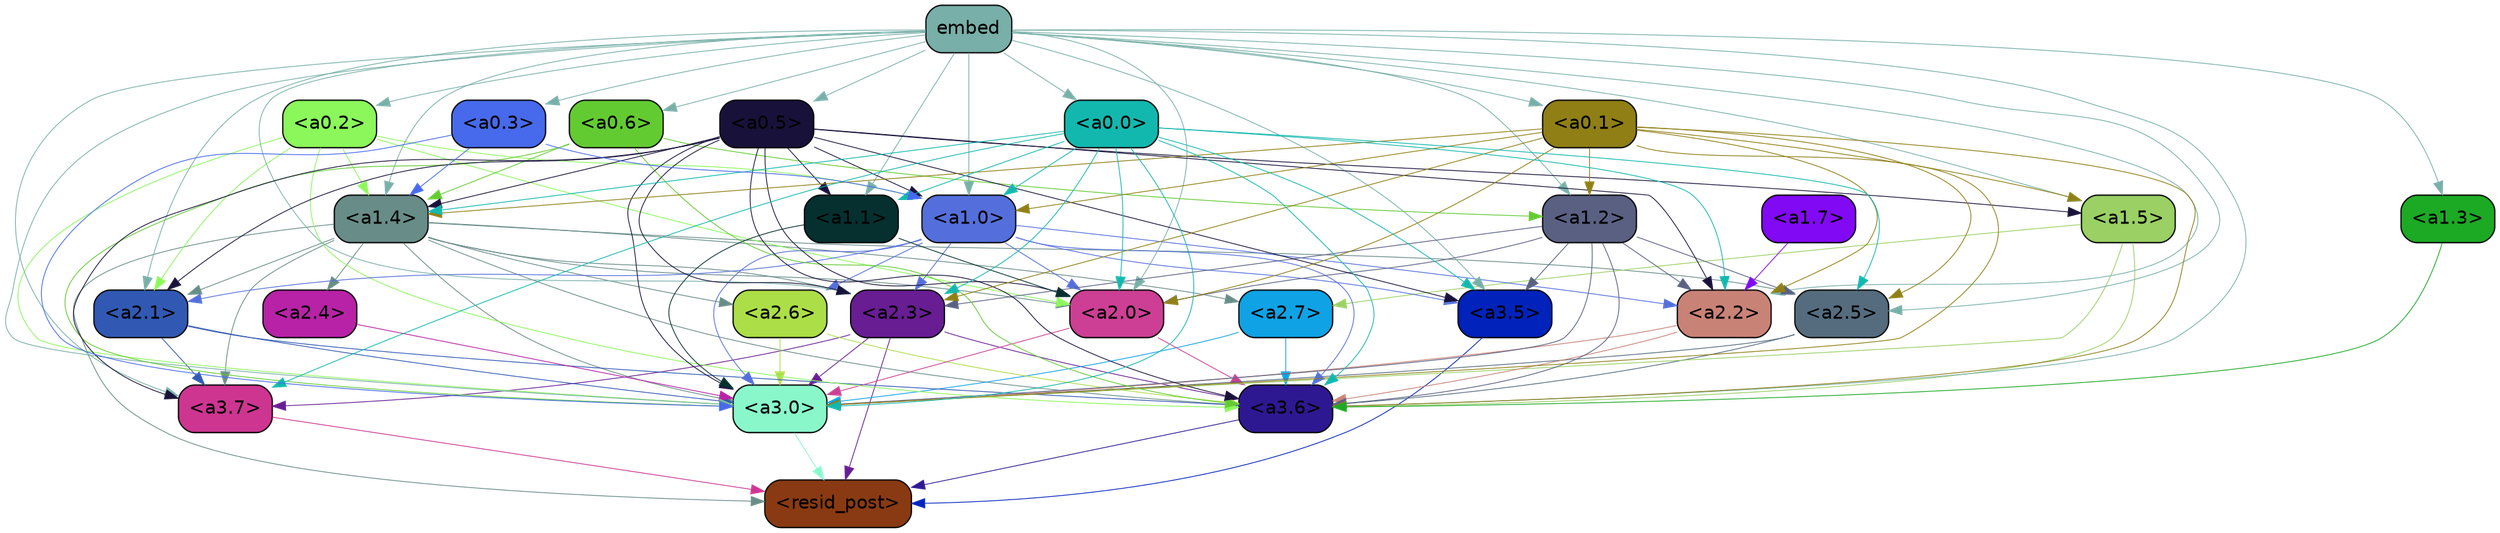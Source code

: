 strict digraph "" {
	graph [bgcolor=transparent,
		layout=dot,
		overlap=false,
		splines=true
	];
	"<a3.7>"	[color=black,
		fillcolor="#cd3591",
		fontname=Helvetica,
		shape=box,
		style="filled, rounded"];
	"<resid_post>"	[color=black,
		fillcolor="#893a12",
		fontname=Helvetica,
		shape=box,
		style="filled, rounded"];
	"<a3.7>" -> "<resid_post>"	[color="#cd3591",
		penwidth=0.6];
	"<a3.6>"	[color=black,
		fillcolor="#2e1891",
		fontname=Helvetica,
		shape=box,
		style="filled, rounded"];
	"<a3.6>" -> "<resid_post>"	[color="#2e1891",
		penwidth=0.6];
	"<a3.5>"	[color=black,
		fillcolor="#0122bb",
		fontname=Helvetica,
		shape=box,
		style="filled, rounded"];
	"<a3.5>" -> "<resid_post>"	[color="#0122bb",
		penwidth=0.6];
	"<a3.0>"	[color=black,
		fillcolor="#8af7cb",
		fontname=Helvetica,
		shape=box,
		style="filled, rounded"];
	"<a3.0>" -> "<resid_post>"	[color="#8af7cb",
		penwidth=0.6];
	"<a2.3>"	[color=black,
		fillcolor="#681d93",
		fontname=Helvetica,
		shape=box,
		style="filled, rounded"];
	"<a2.3>" -> "<a3.7>"	[color="#681d93",
		penwidth=0.6];
	"<a2.3>" -> "<resid_post>"	[color="#681d93",
		penwidth=0.6];
	"<a2.3>" -> "<a3.6>"	[color="#681d93",
		penwidth=0.6];
	"<a2.3>" -> "<a3.0>"	[color="#681d93",
		penwidth=0.6];
	"<a1.4>"	[color=black,
		fillcolor="#688c87",
		fontname=Helvetica,
		shape=box,
		style="filled, rounded"];
	"<a1.4>" -> "<a3.7>"	[color="#688c87",
		penwidth=0.6];
	"<a1.4>" -> "<resid_post>"	[color="#688c87",
		penwidth=0.6];
	"<a1.4>" -> "<a3.6>"	[color="#688c87",
		penwidth=0.6];
	"<a1.4>" -> "<a3.0>"	[color="#688c87",
		penwidth=0.6];
	"<a1.4>" -> "<a2.3>"	[color="#688c87",
		penwidth=0.6];
	"<a2.7>"	[color=black,
		fillcolor="#0fa2e5",
		fontname=Helvetica,
		shape=box,
		style="filled, rounded"];
	"<a1.4>" -> "<a2.7>"	[color="#688c87",
		penwidth=0.6];
	"<a2.6>"	[color=black,
		fillcolor="#acde47",
		fontname=Helvetica,
		shape=box,
		style="filled, rounded"];
	"<a1.4>" -> "<a2.6>"	[color="#688c87",
		penwidth=0.6];
	"<a2.1>"	[color=black,
		fillcolor="#3159b3",
		fontname=Helvetica,
		shape=box,
		style="filled, rounded"];
	"<a1.4>" -> "<a2.1>"	[color="#688c87",
		penwidth=0.6];
	"<a2.0>"	[color=black,
		fillcolor="#cc3f94",
		fontname=Helvetica,
		shape=box,
		style="filled, rounded"];
	"<a1.4>" -> "<a2.0>"	[color="#688c87",
		penwidth=0.6];
	"<a2.5>"	[color=black,
		fillcolor="#556c7e",
		fontname=Helvetica,
		shape=box,
		style="filled, rounded"];
	"<a1.4>" -> "<a2.5>"	[color="#688c87",
		penwidth=0.6];
	"<a2.4>"	[color=black,
		fillcolor="#b822a6",
		fontname=Helvetica,
		shape=box,
		style="filled, rounded"];
	"<a1.4>" -> "<a2.4>"	[color="#688c87",
		penwidth=0.6];
	"<a2.7>" -> "<a3.6>"	[color="#0fa2e5",
		penwidth=0.6];
	"<a2.7>" -> "<a3.0>"	[color="#0fa2e5",
		penwidth=0.6];
	"<a2.6>" -> "<a3.6>"	[color="#acde47",
		penwidth=0.6];
	"<a2.6>" -> "<a3.0>"	[color="#acde47",
		penwidth=0.6];
	"<a2.1>" -> "<a3.7>"	[color="#3159b3",
		penwidth=0.6];
	"<a2.1>" -> "<a3.6>"	[color="#3159b3",
		penwidth=0.6];
	"<a2.1>" -> "<a3.0>"	[color="#3159b3",
		penwidth=0.6];
	"<a2.0>" -> "<a3.6>"	[color="#cc3f94",
		penwidth=0.6];
	"<a2.0>" -> "<a3.0>"	[color="#cc3f94",
		penwidth=0.6];
	"<a1.5>"	[color=black,
		fillcolor="#9ad064",
		fontname=Helvetica,
		shape=box,
		style="filled, rounded"];
	"<a1.5>" -> "<a3.6>"	[color="#9ad064",
		penwidth=0.6];
	"<a1.5>" -> "<a3.0>"	[color="#9ad064",
		penwidth=0.6];
	"<a1.5>" -> "<a2.7>"	[color="#9ad064",
		penwidth=0.6];
	"<a2.5>" -> "<a3.6>"	[color="#556c7e",
		penwidth=0.6];
	"<a2.5>" -> "<a3.0>"	[color="#556c7e",
		penwidth=0.6];
	"<a2.4>" -> "<a3.0>"	[color="#b822a6",
		penwidth=0.6];
	"<a0.2>"	[color=black,
		fillcolor="#8bf75a",
		fontname=Helvetica,
		shape=box,
		style="filled, rounded"];
	"<a0.2>" -> "<a3.6>"	[color="#8bf75a",
		penwidth=0.6];
	"<a0.2>" -> "<a3.0>"	[color="#8bf75a",
		penwidth=0.6];
	"<a0.2>" -> "<a1.4>"	[color="#8bf75a",
		penwidth=0.6];
	"<a0.2>" -> "<a2.1>"	[color="#8bf75a",
		penwidth=0.6];
	"<a0.2>" -> "<a2.0>"	[color="#8bf75a",
		penwidth=0.6];
	"<a1.0>"	[color=black,
		fillcolor="#546fdb",
		fontname=Helvetica,
		shape=box,
		style="filled, rounded"];
	"<a0.2>" -> "<a1.0>"	[color="#8bf75a",
		penwidth=0.6];
	embed	[color=black,
		fillcolor="#78afa8",
		fontname=Helvetica,
		shape=box,
		style="filled, rounded"];
	embed -> "<a3.7>"	[color="#78afa8",
		penwidth=0.6];
	embed -> "<a3.6>"	[color="#78afa8",
		penwidth=0.6];
	embed -> "<a3.5>"	[color="#78afa8",
		penwidth=0.6];
	embed -> "<a3.0>"	[color="#78afa8",
		penwidth=0.6];
	embed -> "<a2.3>"	[color="#78afa8",
		penwidth=0.6];
	embed -> "<a1.4>"	[color="#78afa8",
		penwidth=0.6];
	embed -> "<a2.1>"	[color="#78afa8",
		penwidth=0.6];
	embed -> "<a2.0>"	[color="#78afa8",
		penwidth=0.6];
	embed -> "<a1.5>"	[color="#78afa8",
		penwidth=0.6];
	embed -> "<a2.5>"	[color="#78afa8",
		penwidth=0.6];
	embed -> "<a0.2>"	[color="#78afa8",
		penwidth=0.6];
	"<a2.2>"	[color=black,
		fillcolor="#c98276",
		fontname=Helvetica,
		shape=box,
		style="filled, rounded"];
	embed -> "<a2.2>"	[color="#78afa8",
		penwidth=0.6];
	"<a1.2>"	[color=black,
		fillcolor="#596082",
		fontname=Helvetica,
		shape=box,
		style="filled, rounded"];
	embed -> "<a1.2>"	[color="#78afa8",
		penwidth=0.6];
	embed -> "<a1.0>"	[color="#78afa8",
		penwidth=0.6];
	"<a0.6>"	[color=black,
		fillcolor="#63cb32",
		fontname=Helvetica,
		shape=box,
		style="filled, rounded"];
	embed -> "<a0.6>"	[color="#78afa8",
		penwidth=0.6];
	"<a0.5>"	[color=black,
		fillcolor="#18123a",
		fontname=Helvetica,
		shape=box,
		style="filled, rounded"];
	embed -> "<a0.5>"	[color="#78afa8",
		penwidth=0.6];
	"<a0.1>"	[color=black,
		fillcolor="#8f7f15",
		fontname=Helvetica,
		shape=box,
		style="filled, rounded"];
	embed -> "<a0.1>"	[color="#78afa8",
		penwidth=0.6];
	"<a0.0>"	[color=black,
		fillcolor="#12b8ae",
		fontname=Helvetica,
		shape=box,
		style="filled, rounded"];
	embed -> "<a0.0>"	[color="#78afa8",
		penwidth=0.6];
	"<a1.1>"	[color=black,
		fillcolor="#06302f",
		fontname=Helvetica,
		shape=box,
		style="filled, rounded"];
	embed -> "<a1.1>"	[color="#78afa8",
		penwidth=0.6];
	"<a0.3>"	[color=black,
		fillcolor="#466aeb",
		fontname=Helvetica,
		shape=box,
		style="filled, rounded"];
	embed -> "<a0.3>"	[color="#78afa8",
		penwidth=0.6];
	"<a1.3>"	[color=black,
		fillcolor="#1ca924",
		fontname=Helvetica,
		shape=box,
		style="filled, rounded"];
	embed -> "<a1.3>"	[color="#78afa8",
		penwidth=0.6];
	"<a2.2>" -> "<a3.6>"	[color="#c98276",
		penwidth=0.6];
	"<a2.2>" -> "<a3.0>"	[color="#c98276",
		penwidth=0.6];
	"<a1.2>" -> "<a3.6>"	[color="#596082",
		penwidth=0.6];
	"<a1.2>" -> "<a3.5>"	[color="#596082",
		penwidth=0.6];
	"<a1.2>" -> "<a3.0>"	[color="#596082",
		penwidth=0.6];
	"<a1.2>" -> "<a2.3>"	[color="#596082",
		penwidth=0.6];
	"<a1.2>" -> "<a2.0>"	[color="#596082",
		penwidth=0.6];
	"<a1.2>" -> "<a2.5>"	[color="#596082",
		penwidth=0.6];
	"<a1.2>" -> "<a2.2>"	[color="#596082",
		penwidth=0.6];
	"<a1.0>" -> "<a3.6>"	[color="#546fdb",
		penwidth=0.6];
	"<a1.0>" -> "<a3.5>"	[color="#546fdb",
		penwidth=0.6];
	"<a1.0>" -> "<a3.0>"	[color="#546fdb",
		penwidth=0.6];
	"<a1.0>" -> "<a2.3>"	[color="#546fdb",
		penwidth=0.6];
	"<a1.0>" -> "<a2.6>"	[color="#546fdb",
		penwidth=0.6];
	"<a1.0>" -> "<a2.1>"	[color="#546fdb",
		penwidth=0.6];
	"<a1.0>" -> "<a2.0>"	[color="#546fdb",
		penwidth=0.6];
	"<a1.0>" -> "<a2.2>"	[color="#546fdb",
		penwidth=0.6];
	"<a0.6>" -> "<a3.6>"	[color="#63cb32",
		penwidth=0.6];
	"<a0.6>" -> "<a3.0>"	[color="#63cb32",
		penwidth=0.6];
	"<a0.6>" -> "<a1.4>"	[color="#63cb32",
		penwidth=0.6];
	"<a0.6>" -> "<a1.2>"	[color="#63cb32",
		penwidth=0.6];
	"<a0.5>" -> "<a3.7>"	[color="#18123a",
		penwidth=0.6];
	"<a0.5>" -> "<a3.6>"	[color="#18123a",
		penwidth=0.6];
	"<a0.5>" -> "<a3.5>"	[color="#18123a",
		penwidth=0.6];
	"<a0.5>" -> "<a3.0>"	[color="#18123a",
		penwidth=0.6];
	"<a0.5>" -> "<a2.3>"	[color="#18123a",
		penwidth=0.6];
	"<a0.5>" -> "<a1.4>"	[color="#18123a",
		penwidth=0.6];
	"<a0.5>" -> "<a2.1>"	[color="#18123a",
		penwidth=0.6];
	"<a0.5>" -> "<a2.0>"	[color="#18123a",
		penwidth=0.6];
	"<a0.5>" -> "<a1.5>"	[color="#18123a",
		penwidth=0.6];
	"<a0.5>" -> "<a2.2>"	[color="#18123a",
		penwidth=0.6];
	"<a0.5>" -> "<a1.0>"	[color="#18123a",
		penwidth=0.6];
	"<a0.5>" -> "<a1.1>"	[color="#18123a",
		penwidth=0.6];
	"<a0.1>" -> "<a3.6>"	[color="#8f7f15",
		penwidth=0.6];
	"<a0.1>" -> "<a3.0>"	[color="#8f7f15",
		penwidth=0.6];
	"<a0.1>" -> "<a2.3>"	[color="#8f7f15",
		penwidth=0.6];
	"<a0.1>" -> "<a1.4>"	[color="#8f7f15",
		penwidth=0.6];
	"<a0.1>" -> "<a2.0>"	[color="#8f7f15",
		penwidth=0.6];
	"<a0.1>" -> "<a1.5>"	[color="#8f7f15",
		penwidth=0.6];
	"<a0.1>" -> "<a2.5>"	[color="#8f7f15",
		penwidth=0.6];
	"<a0.1>" -> "<a2.2>"	[color="#8f7f15",
		penwidth=0.6];
	"<a0.1>" -> "<a1.2>"	[color="#8f7f15",
		penwidth=0.6];
	"<a0.1>" -> "<a1.0>"	[color="#8f7f15",
		penwidth=0.6];
	"<a0.0>" -> "<a3.7>"	[color="#12b8ae",
		penwidth=0.6];
	"<a0.0>" -> "<a3.6>"	[color="#12b8ae",
		penwidth=0.6];
	"<a0.0>" -> "<a3.5>"	[color="#12b8ae",
		penwidth=0.6];
	"<a0.0>" -> "<a3.0>"	[color="#12b8ae",
		penwidth=0.6];
	"<a0.0>" -> "<a2.3>"	[color="#12b8ae",
		penwidth=0.6];
	"<a0.0>" -> "<a1.4>"	[color="#12b8ae",
		penwidth=0.6];
	"<a0.0>" -> "<a2.0>"	[color="#12b8ae",
		penwidth=0.6];
	"<a0.0>" -> "<a2.5>"	[color="#12b8ae",
		penwidth=0.6];
	"<a0.0>" -> "<a2.2>"	[color="#12b8ae",
		penwidth=0.6];
	"<a0.0>" -> "<a1.0>"	[color="#12b8ae",
		penwidth=0.6];
	"<a0.0>" -> "<a1.1>"	[color="#12b8ae",
		penwidth=0.6];
	"<a1.1>" -> "<a3.0>"	[color="#06302f",
		penwidth=0.6];
	"<a1.1>" -> "<a2.0>"	[color="#06302f",
		penwidth=0.6];
	"<a0.3>" -> "<a3.0>"	[color="#466aeb",
		penwidth=0.6];
	"<a0.3>" -> "<a1.4>"	[color="#466aeb",
		penwidth=0.6];
	"<a0.3>" -> "<a1.0>"	[color="#466aeb",
		penwidth=0.6];
	"<a1.3>" -> "<a3.6>"	[color="#1ca924",
		penwidth=0.6];
	"<a1.7>"	[color=black,
		fillcolor="#8209f4",
		fontname=Helvetica,
		shape=box,
		style="filled, rounded"];
	"<a1.7>" -> "<a2.2>"	[color="#8209f4",
		penwidth=0.6];
}
